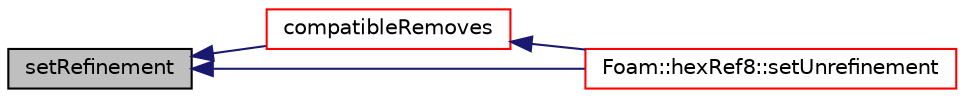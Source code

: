 digraph "setRefinement"
{
  bgcolor="transparent";
  edge [fontname="Helvetica",fontsize="10",labelfontname="Helvetica",labelfontsize="10"];
  node [fontname="Helvetica",fontsize="10",shape=record];
  rankdir="LR";
  Node1471 [label="setRefinement",height=0.2,width=0.4,color="black", fillcolor="grey75", style="filled", fontcolor="black"];
  Node1471 -> Node1472 [dir="back",color="midnightblue",fontsize="10",style="solid",fontname="Helvetica"];
  Node1472 [label="compatibleRemoves",height=0.2,width=0.4,color="red",URL="$a22465.html#af6c2649f4a13659418a764f194a42dc6",tooltip="Find faces including those with cells which have the same mastercell. "];
  Node1472 -> Node1474 [dir="back",color="midnightblue",fontsize="10",style="solid",fontname="Helvetica"];
  Node1474 [label="Foam::hexRef8::setUnrefinement",height=0.2,width=0.4,color="red",URL="$a22413.html#aa4246c753057abd6ecf4b510ee30bd99",tooltip="Remove some refinement. Needs to be supplied output of. "];
  Node1471 -> Node1474 [dir="back",color="midnightblue",fontsize="10",style="solid",fontname="Helvetica"];
}
